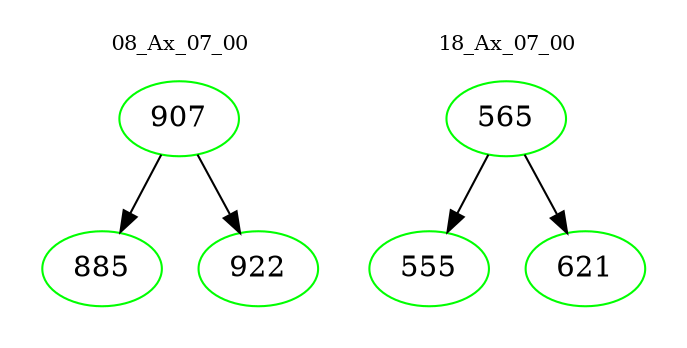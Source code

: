 digraph{
subgraph cluster_0 {
color = white
label = "08_Ax_07_00";
fontsize=10;
T0_907 [label="907", color="green"]
T0_907 -> T0_885 [color="black"]
T0_885 [label="885", color="green"]
T0_907 -> T0_922 [color="black"]
T0_922 [label="922", color="green"]
}
subgraph cluster_1 {
color = white
label = "18_Ax_07_00";
fontsize=10;
T1_565 [label="565", color="green"]
T1_565 -> T1_555 [color="black"]
T1_555 [label="555", color="green"]
T1_565 -> T1_621 [color="black"]
T1_621 [label="621", color="green"]
}
}
